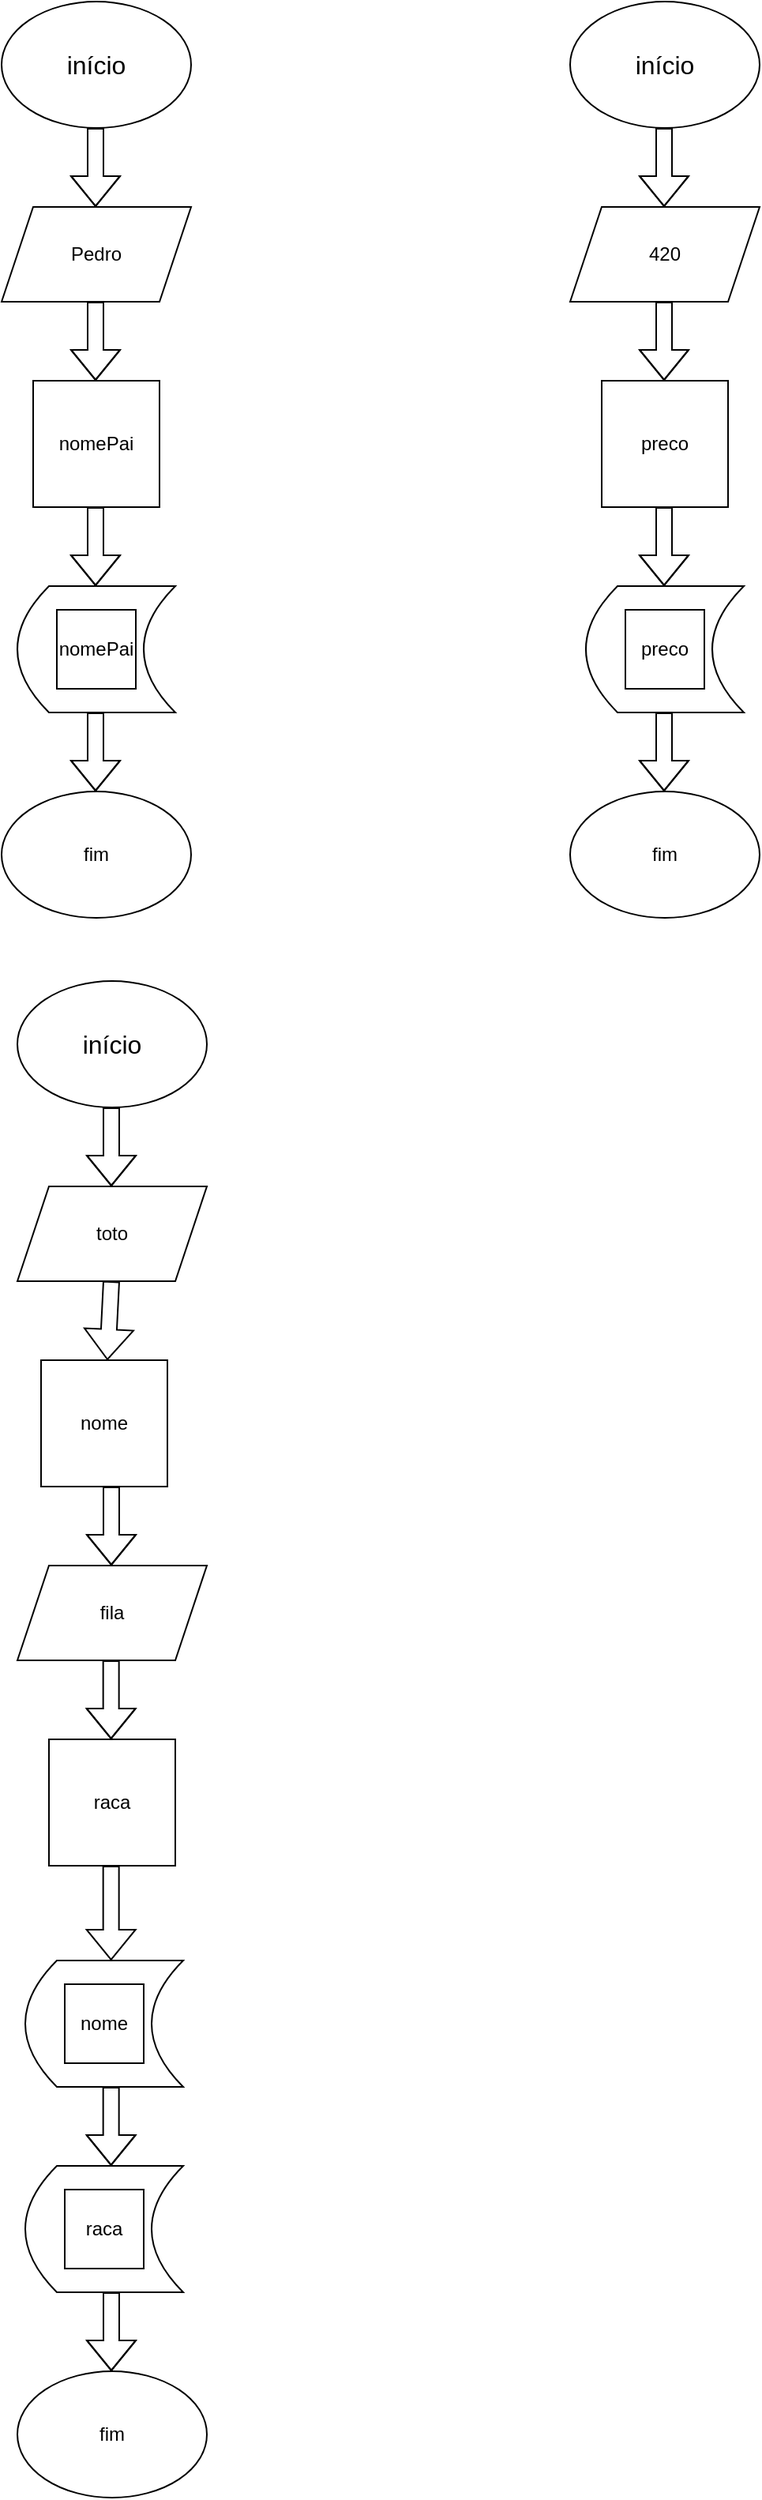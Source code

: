 <mxfile version="24.7.17">
  <diagram name="Page-1" id="OWs0vWbREfOvVOroRO99">
    <mxGraphModel dx="1912" dy="1040" grid="1" gridSize="10" guides="1" tooltips="1" connect="1" arrows="1" fold="1" page="1" pageScale="1" pageWidth="850" pageHeight="1100" math="0" shadow="0">
      <root>
        <mxCell id="0" />
        <mxCell id="1" parent="0" />
        <mxCell id="HygxTOMGA-l27CwLSRFN-1" value="&lt;font size=&quot;3&quot;&gt;início&lt;/font&gt;" style="ellipse;whiteSpace=wrap;html=1;" vertex="1" parent="1">
          <mxGeometry x="90" y="10" width="120" height="80" as="geometry" />
        </mxCell>
        <mxCell id="HygxTOMGA-l27CwLSRFN-2" value="" style="shape=flexArrow;endArrow=classic;html=1;rounded=0;" edge="1" parent="1">
          <mxGeometry width="50" height="50" relative="1" as="geometry">
            <mxPoint x="149.5" y="90" as="sourcePoint" />
            <mxPoint x="149.5" y="140" as="targetPoint" />
            <Array as="points">
              <mxPoint x="149.5" y="100" />
            </Array>
          </mxGeometry>
        </mxCell>
        <mxCell id="HygxTOMGA-l27CwLSRFN-3" value="Pedro" style="shape=parallelogram;perimeter=parallelogramPerimeter;whiteSpace=wrap;html=1;fixedSize=1;" vertex="1" parent="1">
          <mxGeometry x="90" y="140" width="120" height="60" as="geometry" />
        </mxCell>
        <mxCell id="HygxTOMGA-l27CwLSRFN-4" value="" style="shape=flexArrow;endArrow=classic;html=1;rounded=0;" edge="1" parent="1">
          <mxGeometry width="50" height="50" relative="1" as="geometry">
            <mxPoint x="149.5" y="200" as="sourcePoint" />
            <mxPoint x="149.5" y="250" as="targetPoint" />
            <Array as="points">
              <mxPoint x="149.5" y="210" />
            </Array>
          </mxGeometry>
        </mxCell>
        <mxCell id="HygxTOMGA-l27CwLSRFN-5" value="nomePai" style="whiteSpace=wrap;html=1;aspect=fixed;" vertex="1" parent="1">
          <mxGeometry x="110" y="250" width="80" height="80" as="geometry" />
        </mxCell>
        <mxCell id="HygxTOMGA-l27CwLSRFN-10" value="" style="shape=flexArrow;endArrow=classic;html=1;rounded=0;" edge="1" parent="1">
          <mxGeometry width="50" height="50" relative="1" as="geometry">
            <mxPoint x="149.5" y="330" as="sourcePoint" />
            <mxPoint x="149.5" y="380" as="targetPoint" />
            <Array as="points">
              <mxPoint x="149.5" y="340" />
            </Array>
          </mxGeometry>
        </mxCell>
        <mxCell id="HygxTOMGA-l27CwLSRFN-11" value="" style="shape=dataStorage;whiteSpace=wrap;html=1;fixedSize=1;" vertex="1" parent="1">
          <mxGeometry x="100" y="380" width="100" height="80" as="geometry" />
        </mxCell>
        <mxCell id="HygxTOMGA-l27CwLSRFN-12" value="" style="shape=flexArrow;endArrow=classic;html=1;rounded=0;" edge="1" parent="1">
          <mxGeometry width="50" height="50" relative="1" as="geometry">
            <mxPoint x="149.5" y="460" as="sourcePoint" />
            <mxPoint x="149.5" y="510" as="targetPoint" />
            <Array as="points">
              <mxPoint x="149.5" y="470" />
            </Array>
          </mxGeometry>
        </mxCell>
        <mxCell id="HygxTOMGA-l27CwLSRFN-14" value="fim" style="ellipse;whiteSpace=wrap;html=1;" vertex="1" parent="1">
          <mxGeometry x="90" y="510" width="120" height="80" as="geometry" />
        </mxCell>
        <mxCell id="HygxTOMGA-l27CwLSRFN-15" value="nomePai" style="whiteSpace=wrap;html=1;aspect=fixed;" vertex="1" parent="1">
          <mxGeometry x="125" y="395" width="50" height="50" as="geometry" />
        </mxCell>
        <mxCell id="HygxTOMGA-l27CwLSRFN-16" value="&lt;font size=&quot;3&quot;&gt;início&lt;/font&gt;" style="ellipse;whiteSpace=wrap;html=1;" vertex="1" parent="1">
          <mxGeometry x="450" y="10" width="120" height="80" as="geometry" />
        </mxCell>
        <mxCell id="HygxTOMGA-l27CwLSRFN-17" value="" style="shape=flexArrow;endArrow=classic;html=1;rounded=0;" edge="1" parent="1">
          <mxGeometry width="50" height="50" relative="1" as="geometry">
            <mxPoint x="509.5" y="90" as="sourcePoint" />
            <mxPoint x="509.5" y="140" as="targetPoint" />
            <Array as="points">
              <mxPoint x="509.5" y="100" />
            </Array>
          </mxGeometry>
        </mxCell>
        <mxCell id="HygxTOMGA-l27CwLSRFN-18" value="420" style="shape=parallelogram;perimeter=parallelogramPerimeter;whiteSpace=wrap;html=1;fixedSize=1;" vertex="1" parent="1">
          <mxGeometry x="450" y="140" width="120" height="60" as="geometry" />
        </mxCell>
        <mxCell id="HygxTOMGA-l27CwLSRFN-19" value="" style="shape=flexArrow;endArrow=classic;html=1;rounded=0;" edge="1" parent="1">
          <mxGeometry width="50" height="50" relative="1" as="geometry">
            <mxPoint x="509.5" y="200" as="sourcePoint" />
            <mxPoint x="509.5" y="250" as="targetPoint" />
            <Array as="points">
              <mxPoint x="509.5" y="210" />
            </Array>
          </mxGeometry>
        </mxCell>
        <mxCell id="HygxTOMGA-l27CwLSRFN-20" value="preco" style="whiteSpace=wrap;html=1;aspect=fixed;" vertex="1" parent="1">
          <mxGeometry x="470" y="250" width="80" height="80" as="geometry" />
        </mxCell>
        <mxCell id="HygxTOMGA-l27CwLSRFN-21" value="" style="shape=flexArrow;endArrow=classic;html=1;rounded=0;" edge="1" parent="1">
          <mxGeometry width="50" height="50" relative="1" as="geometry">
            <mxPoint x="509.5" y="330" as="sourcePoint" />
            <mxPoint x="509.5" y="380" as="targetPoint" />
            <Array as="points">
              <mxPoint x="509.5" y="340" />
            </Array>
          </mxGeometry>
        </mxCell>
        <mxCell id="HygxTOMGA-l27CwLSRFN-22" value="" style="shape=dataStorage;whiteSpace=wrap;html=1;fixedSize=1;" vertex="1" parent="1">
          <mxGeometry x="460" y="380" width="100" height="80" as="geometry" />
        </mxCell>
        <mxCell id="HygxTOMGA-l27CwLSRFN-23" value="" style="shape=flexArrow;endArrow=classic;html=1;rounded=0;" edge="1" parent="1">
          <mxGeometry width="50" height="50" relative="1" as="geometry">
            <mxPoint x="509.5" y="460" as="sourcePoint" />
            <mxPoint x="509.5" y="510" as="targetPoint" />
            <Array as="points">
              <mxPoint x="509.5" y="470" />
            </Array>
          </mxGeometry>
        </mxCell>
        <mxCell id="HygxTOMGA-l27CwLSRFN-24" value="fim" style="ellipse;whiteSpace=wrap;html=1;" vertex="1" parent="1">
          <mxGeometry x="450" y="510" width="120" height="80" as="geometry" />
        </mxCell>
        <mxCell id="HygxTOMGA-l27CwLSRFN-25" value="preco" style="whiteSpace=wrap;html=1;aspect=fixed;" vertex="1" parent="1">
          <mxGeometry x="485" y="395" width="50" height="50" as="geometry" />
        </mxCell>
        <mxCell id="HygxTOMGA-l27CwLSRFN-26" value="&lt;font size=&quot;3&quot;&gt;início&lt;/font&gt;" style="ellipse;whiteSpace=wrap;html=1;" vertex="1" parent="1">
          <mxGeometry x="100" y="630" width="120" height="80" as="geometry" />
        </mxCell>
        <mxCell id="HygxTOMGA-l27CwLSRFN-27" value="" style="shape=flexArrow;endArrow=classic;html=1;rounded=0;" edge="1" parent="1">
          <mxGeometry width="50" height="50" relative="1" as="geometry">
            <mxPoint x="159.5" y="710" as="sourcePoint" />
            <mxPoint x="159.5" y="760" as="targetPoint" />
            <Array as="points">
              <mxPoint x="159.5" y="720" />
            </Array>
          </mxGeometry>
        </mxCell>
        <mxCell id="HygxTOMGA-l27CwLSRFN-28" value="toto" style="shape=parallelogram;perimeter=parallelogramPerimeter;whiteSpace=wrap;html=1;fixedSize=1;" vertex="1" parent="1">
          <mxGeometry x="100" y="760" width="120" height="60" as="geometry" />
        </mxCell>
        <mxCell id="HygxTOMGA-l27CwLSRFN-30" value="raca" style="whiteSpace=wrap;html=1;aspect=fixed;" vertex="1" parent="1">
          <mxGeometry x="120" y="1110" width="80" height="80" as="geometry" />
        </mxCell>
        <mxCell id="HygxTOMGA-l27CwLSRFN-31" value="" style="shape=flexArrow;endArrow=classic;html=1;rounded=0;" edge="1" parent="1">
          <mxGeometry width="50" height="50" relative="1" as="geometry">
            <mxPoint x="159.5" y="950" as="sourcePoint" />
            <mxPoint x="159.5" y="1000" as="targetPoint" />
            <Array as="points">
              <mxPoint x="159.5" y="960" />
            </Array>
          </mxGeometry>
        </mxCell>
        <mxCell id="HygxTOMGA-l27CwLSRFN-32" value="" style="shape=dataStorage;whiteSpace=wrap;html=1;fixedSize=1;" vertex="1" parent="1">
          <mxGeometry x="105" y="1380" width="100" height="80" as="geometry" />
        </mxCell>
        <mxCell id="HygxTOMGA-l27CwLSRFN-33" value="" style="shape=flexArrow;endArrow=classic;html=1;rounded=0;" edge="1" parent="1">
          <mxGeometry width="50" height="50" relative="1" as="geometry">
            <mxPoint x="159.5" y="1460" as="sourcePoint" />
            <mxPoint x="159.5" y="1510" as="targetPoint" />
            <Array as="points">
              <mxPoint x="159.5" y="1470" />
            </Array>
          </mxGeometry>
        </mxCell>
        <mxCell id="HygxTOMGA-l27CwLSRFN-34" value="fim" style="ellipse;whiteSpace=wrap;html=1;" vertex="1" parent="1">
          <mxGeometry x="100" y="1510" width="120" height="80" as="geometry" />
        </mxCell>
        <mxCell id="HygxTOMGA-l27CwLSRFN-35" value="raca" style="whiteSpace=wrap;html=1;aspect=fixed;" vertex="1" parent="1">
          <mxGeometry x="130" y="1395" width="50" height="50" as="geometry" />
        </mxCell>
        <mxCell id="HygxTOMGA-l27CwLSRFN-36" value="fila" style="shape=parallelogram;perimeter=parallelogramPerimeter;whiteSpace=wrap;html=1;fixedSize=1;" vertex="1" parent="1">
          <mxGeometry x="100" y="1000" width="120" height="60" as="geometry" />
        </mxCell>
        <mxCell id="HygxTOMGA-l27CwLSRFN-37" value="" style="shape=flexArrow;endArrow=classic;html=1;rounded=0;" edge="1" parent="1">
          <mxGeometry width="50" height="50" relative="1" as="geometry">
            <mxPoint x="159.33" y="1060" as="sourcePoint" />
            <mxPoint x="159.33" y="1110" as="targetPoint" />
            <Array as="points">
              <mxPoint x="159.33" y="1070" />
            </Array>
          </mxGeometry>
        </mxCell>
        <mxCell id="HygxTOMGA-l27CwLSRFN-39" value="" style="shape=flexArrow;endArrow=classic;html=1;rounded=0;" edge="1" parent="1">
          <mxGeometry width="50" height="50" relative="1" as="geometry">
            <mxPoint x="159.33" y="1330" as="sourcePoint" />
            <mxPoint x="159.33" y="1380" as="targetPoint" />
            <Array as="points">
              <mxPoint x="159.33" y="1340" />
            </Array>
          </mxGeometry>
        </mxCell>
        <mxCell id="HygxTOMGA-l27CwLSRFN-40" value="" style="shape=dataStorage;whiteSpace=wrap;html=1;fixedSize=1;" vertex="1" parent="1">
          <mxGeometry x="105" y="1250" width="100" height="80" as="geometry" />
        </mxCell>
        <mxCell id="HygxTOMGA-l27CwLSRFN-41" value="nome" style="whiteSpace=wrap;html=1;aspect=fixed;" vertex="1" parent="1">
          <mxGeometry x="130" y="1265" width="50" height="50" as="geometry" />
        </mxCell>
        <mxCell id="HygxTOMGA-l27CwLSRFN-42" value="" style="shape=flexArrow;endArrow=classic;html=1;rounded=0;" edge="1" parent="1" target="HygxTOMGA-l27CwLSRFN-38">
          <mxGeometry width="50" height="50" relative="1" as="geometry">
            <mxPoint x="159.5" y="820" as="sourcePoint" />
            <mxPoint x="159.5" y="870" as="targetPoint" />
            <Array as="points" />
          </mxGeometry>
        </mxCell>
        <mxCell id="HygxTOMGA-l27CwLSRFN-38" value="nome" style="whiteSpace=wrap;html=1;aspect=fixed;" vertex="1" parent="1">
          <mxGeometry x="115" y="870" width="80" height="80" as="geometry" />
        </mxCell>
        <mxCell id="HygxTOMGA-l27CwLSRFN-44" value="" style="shape=flexArrow;endArrow=classic;html=1;rounded=0;" edge="1" parent="1">
          <mxGeometry width="50" height="50" relative="1" as="geometry">
            <mxPoint x="159.33" y="1190" as="sourcePoint" />
            <mxPoint x="159.33" y="1250" as="targetPoint" />
          </mxGeometry>
        </mxCell>
      </root>
    </mxGraphModel>
  </diagram>
</mxfile>
